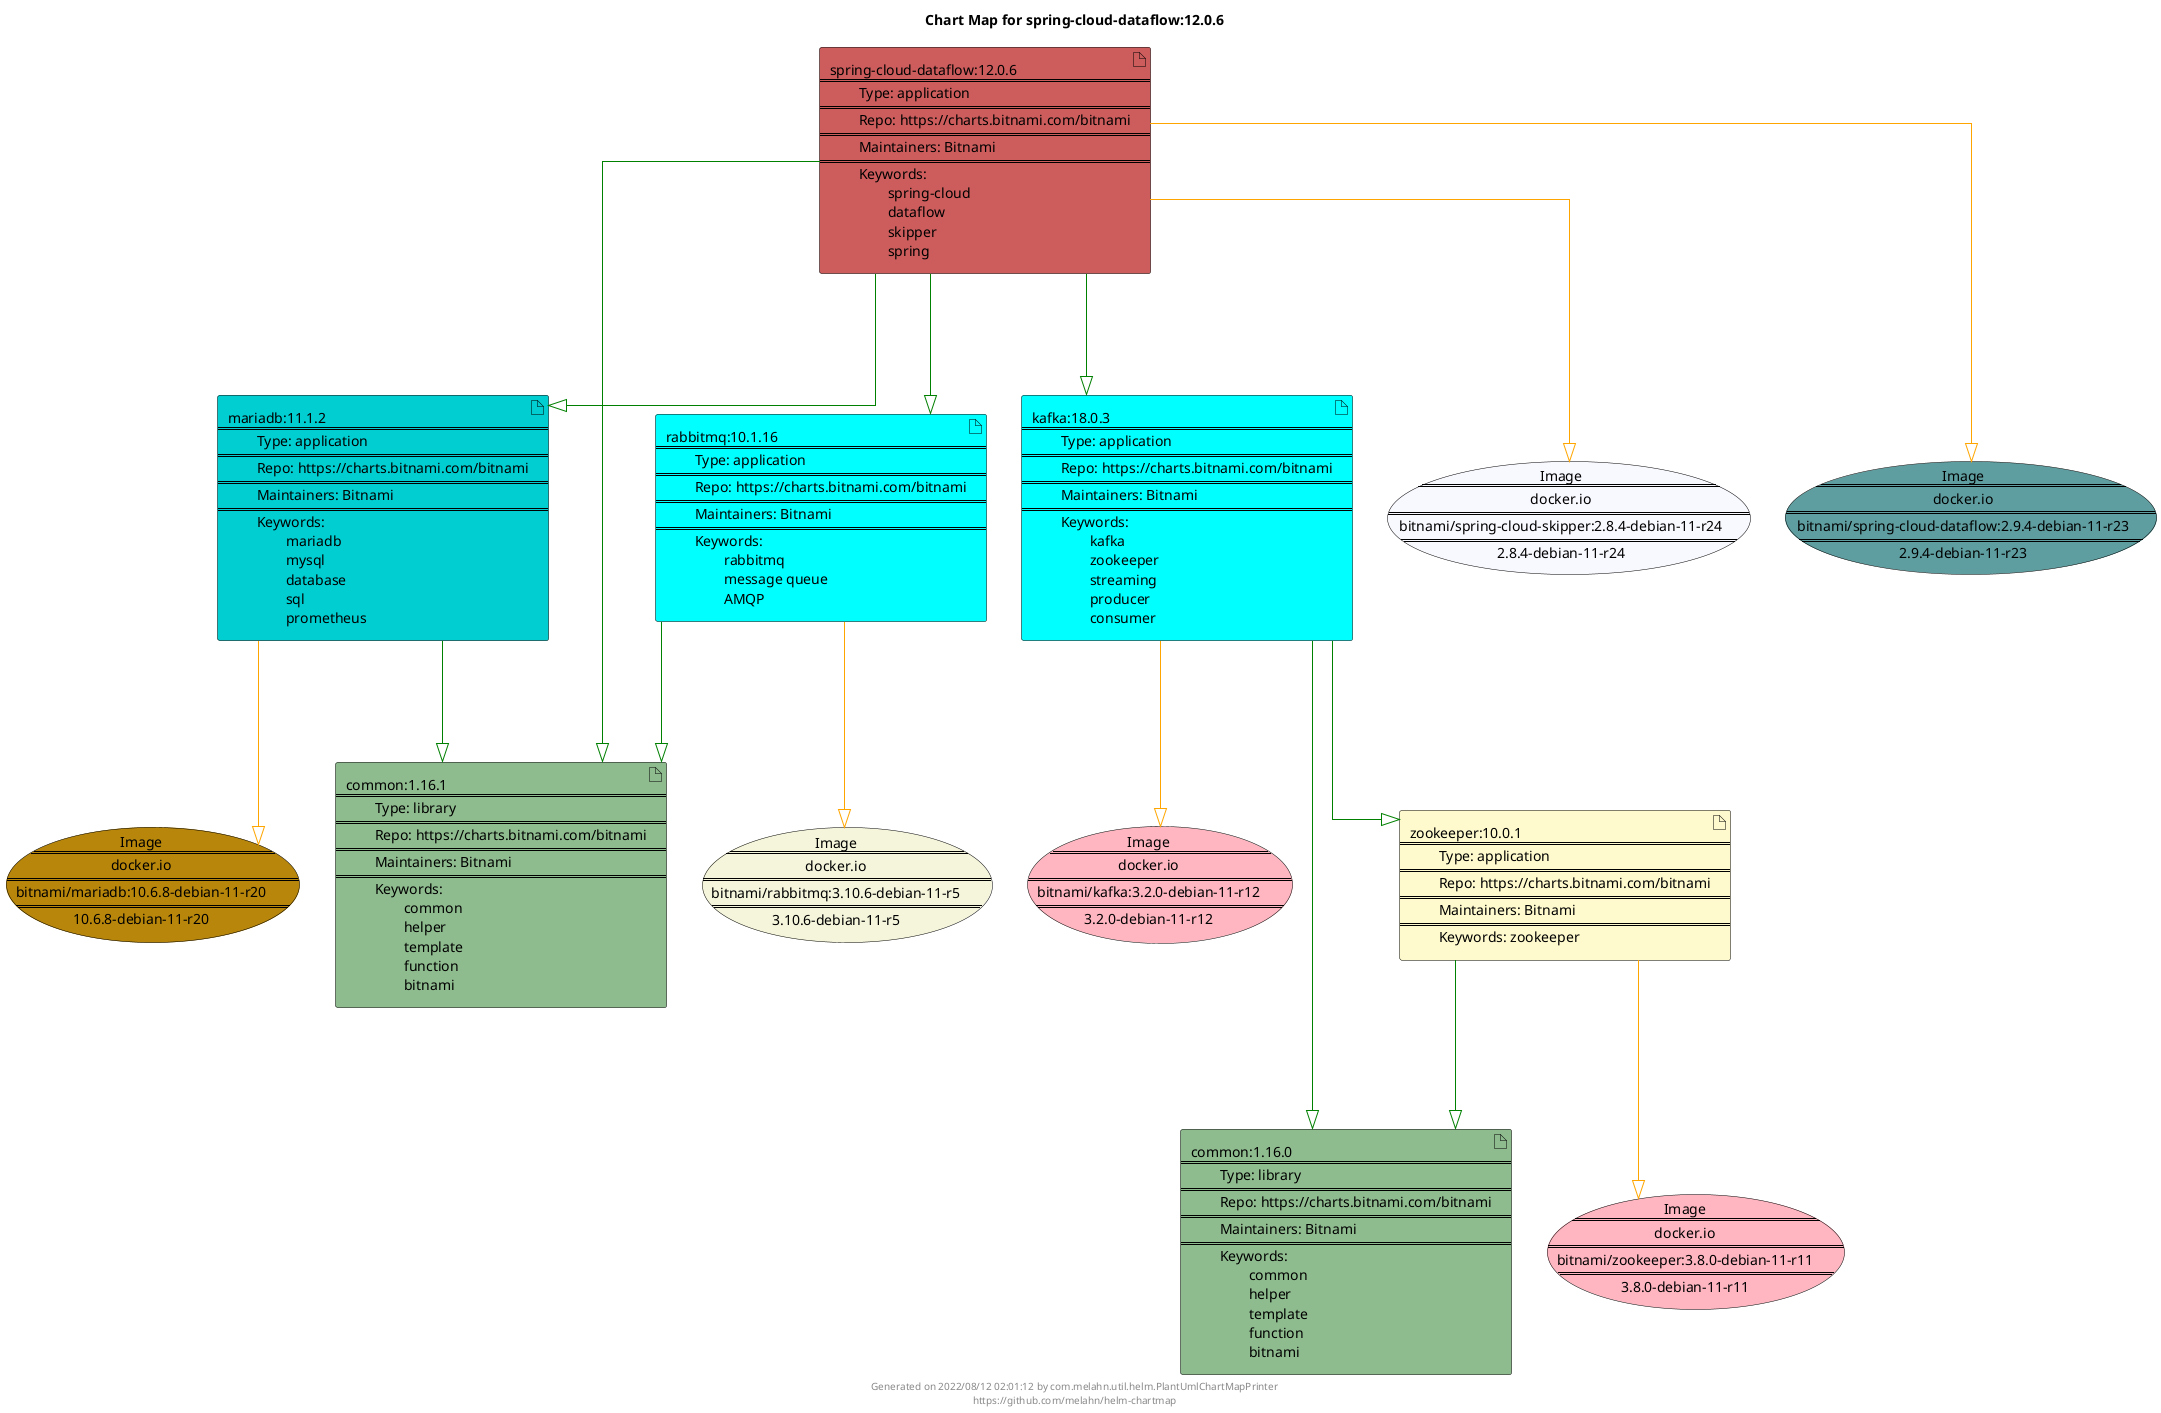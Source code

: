 @startuml
skinparam linetype ortho
skinparam backgroundColor white
skinparam usecaseBorderColor black
skinparam usecaseArrowColor LightSlateGray
skinparam artifactBorderColor black
skinparam artifactArrowColor LightSlateGray

title Chart Map for spring-cloud-dataflow:12.0.6

'There are 7 referenced Helm Charts
artifact "common:1.16.1\n====\n\tType: library\n====\n\tRepo: https://charts.bitnami.com/bitnami\n====\n\tMaintainers: Bitnami\n====\n\tKeywords: \n\t\tcommon\n\t\thelper\n\t\ttemplate\n\t\tfunction\n\t\tbitnami" as common_1_16_1 #DarkSeaGreen
artifact "mariadb:11.1.2\n====\n\tType: application\n====\n\tRepo: https://charts.bitnami.com/bitnami\n====\n\tMaintainers: Bitnami\n====\n\tKeywords: \n\t\tmariadb\n\t\tmysql\n\t\tdatabase\n\t\tsql\n\t\tprometheus" as mariadb_11_1_2 #DarkTurquoise
artifact "spring-cloud-dataflow:12.0.6\n====\n\tType: application\n====\n\tRepo: https://charts.bitnami.com/bitnami\n====\n\tMaintainers: Bitnami\n====\n\tKeywords: \n\t\tspring-cloud\n\t\tdataflow\n\t\tskipper\n\t\tspring" as spring_cloud_dataflow_12_0_6 #IndianRed
artifact "kafka:18.0.3\n====\n\tType: application\n====\n\tRepo: https://charts.bitnami.com/bitnami\n====\n\tMaintainers: Bitnami\n====\n\tKeywords: \n\t\tkafka\n\t\tzookeeper\n\t\tstreaming\n\t\tproducer\n\t\tconsumer" as kafka_18_0_3 #Aqua
artifact "common:1.16.0\n====\n\tType: library\n====\n\tRepo: https://charts.bitnami.com/bitnami\n====\n\tMaintainers: Bitnami\n====\n\tKeywords: \n\t\tcommon\n\t\thelper\n\t\ttemplate\n\t\tfunction\n\t\tbitnami" as common_1_16_0 #DarkSeaGreen
artifact "rabbitmq:10.1.16\n====\n\tType: application\n====\n\tRepo: https://charts.bitnami.com/bitnami\n====\n\tMaintainers: Bitnami\n====\n\tKeywords: \n\t\trabbitmq\n\t\tmessage queue\n\t\tAMQP" as rabbitmq_10_1_16 #Aqua
artifact "zookeeper:10.0.1\n====\n\tType: application\n====\n\tRepo: https://charts.bitnami.com/bitnami\n====\n\tMaintainers: Bitnami\n====\n\tKeywords: zookeeper" as zookeeper_10_0_1 #LemonChiffon

'There are 6 referenced Docker Images
usecase "Image\n====\ndocker.io\n====\nbitnami/kafka:3.2.0-debian-11-r12\n====\n3.2.0-debian-11-r12" as docker_io_bitnami_kafka_3_2_0_debian_11_r12 #LightPink
usecase "Image\n====\ndocker.io\n====\nbitnami/mariadb:10.6.8-debian-11-r20\n====\n10.6.8-debian-11-r20" as docker_io_bitnami_mariadb_10_6_8_debian_11_r20 #DarkGoldenRod
usecase "Image\n====\ndocker.io\n====\nbitnami/zookeeper:3.8.0-debian-11-r11\n====\n3.8.0-debian-11-r11" as docker_io_bitnami_zookeeper_3_8_0_debian_11_r11 #LightPink
usecase "Image\n====\ndocker.io\n====\nbitnami/spring-cloud-skipper:2.8.4-debian-11-r24\n====\n2.8.4-debian-11-r24" as docker_io_bitnami_spring_cloud_skipper_2_8_4_debian_11_r24 #GhostWhite
usecase "Image\n====\ndocker.io\n====\nbitnami/rabbitmq:3.10.6-debian-11-r5\n====\n3.10.6-debian-11-r5" as docker_io_bitnami_rabbitmq_3_10_6_debian_11_r5 #Beige
usecase "Image\n====\ndocker.io\n====\nbitnami/spring-cloud-dataflow:2.9.4-debian-11-r23\n====\n2.9.4-debian-11-r23" as docker_io_bitnami_spring_cloud_dataflow_2_9_4_debian_11_r23 #CadetBlue

'Chart Dependencies
spring_cloud_dataflow_12_0_6--[#green]-|>mariadb_11_1_2
mariadb_11_1_2--[#green]-|>common_1_16_1
spring_cloud_dataflow_12_0_6--[#green]-|>common_1_16_1
spring_cloud_dataflow_12_0_6--[#green]-|>rabbitmq_10_1_16
rabbitmq_10_1_16--[#green]-|>common_1_16_1
spring_cloud_dataflow_12_0_6--[#green]-|>kafka_18_0_3
kafka_18_0_3--[#green]-|>zookeeper_10_0_1
zookeeper_10_0_1--[#green]-|>common_1_16_0
kafka_18_0_3--[#green]-|>common_1_16_0
mariadb_11_1_2--[#orange]-|>docker_io_bitnami_mariadb_10_6_8_debian_11_r20
spring_cloud_dataflow_12_0_6--[#orange]-|>docker_io_bitnami_spring_cloud_dataflow_2_9_4_debian_11_r23
spring_cloud_dataflow_12_0_6--[#orange]-|>docker_io_bitnami_spring_cloud_skipper_2_8_4_debian_11_r24
kafka_18_0_3--[#orange]-|>docker_io_bitnami_kafka_3_2_0_debian_11_r12
rabbitmq_10_1_16--[#orange]-|>docker_io_bitnami_rabbitmq_3_10_6_debian_11_r5
zookeeper_10_0_1--[#orange]-|>docker_io_bitnami_zookeeper_3_8_0_debian_11_r11

center footer Generated on 2022/08/12 02:01:12 by com.melahn.util.helm.PlantUmlChartMapPrinter\nhttps://github.com/melahn/helm-chartmap
@enduml
